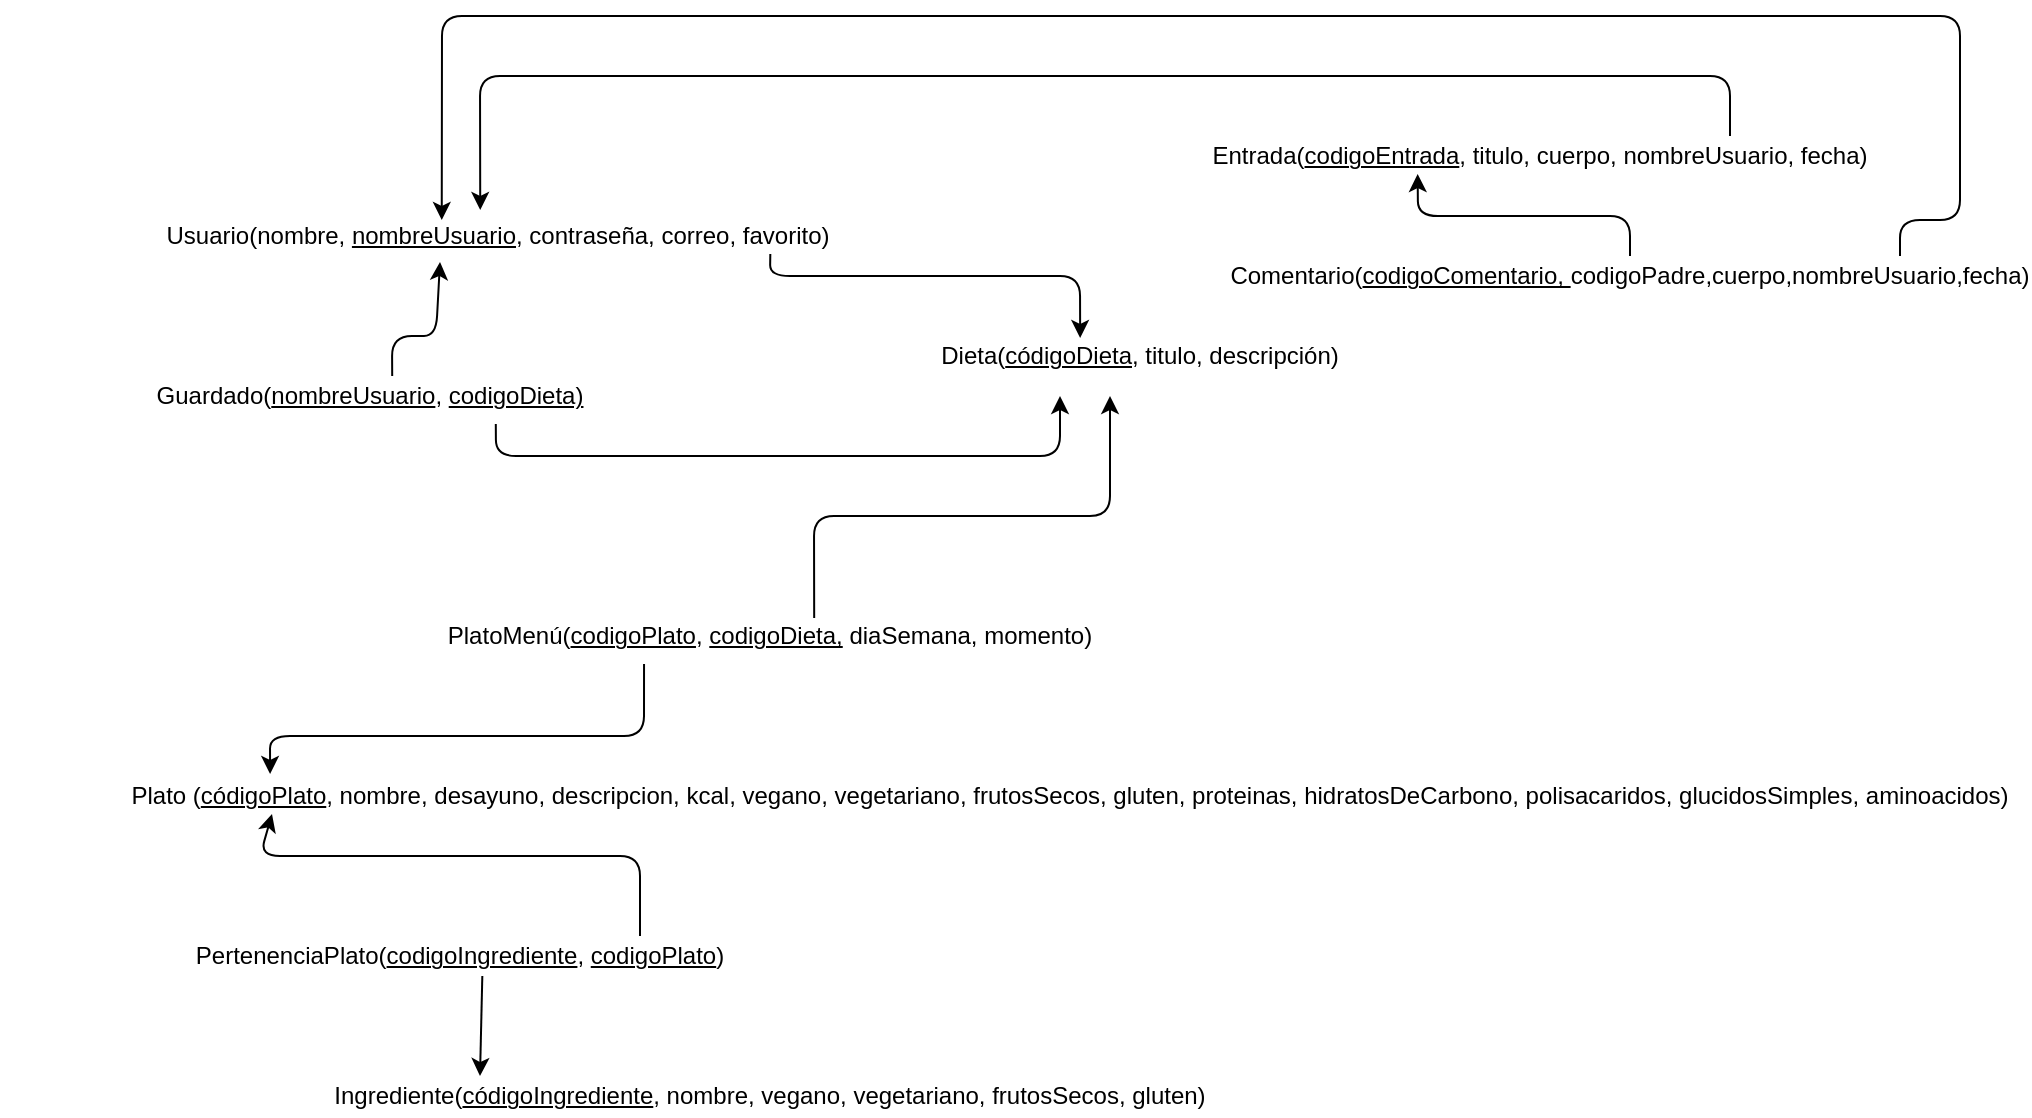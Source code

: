<mxfile version="12.9.4" type="github">
  <diagram id="29hRNnKXACexP1v_duyr" name="Page-1">
    <mxGraphModel dx="2249" dy="794" grid="1" gridSize="10" guides="1" tooltips="1" connect="1" arrows="1" fold="1" page="1" pageScale="1" pageWidth="827" pageHeight="1169" math="0" shadow="0">
      <root>
        <mxCell id="0" />
        <mxCell id="1" parent="0" />
        <mxCell id="Ck8MsScD6dfkMRM8H-GI-1" value="Usuario(nombre, &lt;u&gt;nombreUsuario&lt;/u&gt;, contraseña, correo, favorito)" style="text;html=1;strokeColor=none;fillColor=none;align=center;verticalAlign=middle;whiteSpace=wrap;rounded=0;" parent="1" vertex="1">
          <mxGeometry x="44" y="180" width="370" height="20" as="geometry" />
        </mxCell>
        <mxCell id="Ck8MsScD6dfkMRM8H-GI-2" value="Plato (&lt;u&gt;códigoPlato&lt;/u&gt;, nombre, desayuno, descripcion, kcal, vegano, vegetariano, frutosSecos, gluten, proteinas, hidratosDeCarbono, polisacaridos, glucidosSimples, aminoacidos)" style="text;html=1;strokeColor=none;fillColor=none;align=center;verticalAlign=middle;whiteSpace=wrap;rounded=0;" parent="1" vertex="1">
          <mxGeometry x="40" y="460" width="950" height="20" as="geometry" />
        </mxCell>
        <mxCell id="Ck8MsScD6dfkMRM8H-GI-3" value="Ingrediente(&lt;u&gt;códigoIngrediente&lt;/u&gt;, nombre, vegano, vegetariano, frutosSecos, gluten)" style="text;html=1;strokeColor=none;fillColor=none;align=center;verticalAlign=middle;whiteSpace=wrap;rounded=0;" parent="1" vertex="1">
          <mxGeometry x="75" y="610" width="580" height="20" as="geometry" />
        </mxCell>
        <mxCell id="Ck8MsScD6dfkMRM8H-GI-4" value="Dieta(&lt;u&gt;códigoDieta&lt;/u&gt;, titulo, descripción)" style="text;html=1;strokeColor=none;fillColor=none;align=center;verticalAlign=middle;whiteSpace=wrap;rounded=0;" parent="1" vertex="1">
          <mxGeometry x="440" y="240" width="220" height="20" as="geometry" />
        </mxCell>
        <mxCell id="Ck8MsScD6dfkMRM8H-GI-5" value="Guardado(&lt;u&gt;nombreUsuario&lt;/u&gt;, &lt;u&gt;codigoDieta)&lt;/u&gt;" style="text;html=1;strokeColor=none;fillColor=none;align=center;verticalAlign=middle;whiteSpace=wrap;rounded=0;" parent="1" vertex="1">
          <mxGeometry x="-20" y="260" width="370" height="20" as="geometry" />
        </mxCell>
        <mxCell id="Ck8MsScD6dfkMRM8H-GI-6" value="PertenenciaPlato(&lt;u&gt;codigoIngrediente&lt;/u&gt;, &lt;u&gt;codigoPlato&lt;/u&gt;)" style="text;html=1;strokeColor=none;fillColor=none;align=center;verticalAlign=middle;whiteSpace=wrap;rounded=0;" parent="1" vertex="1">
          <mxGeometry x="30" y="540" width="360" height="20" as="geometry" />
        </mxCell>
        <mxCell id="Ck8MsScD6dfkMRM8H-GI-7" value="PlatoMenú(&lt;u&gt;codigoPlato&lt;/u&gt;, &lt;u&gt;codigoDieta,&lt;/u&gt;&amp;nbsp;diaSemana, momento)" style="text;html=1;strokeColor=none;fillColor=none;align=center;verticalAlign=middle;whiteSpace=wrap;rounded=0;" parent="1" vertex="1">
          <mxGeometry x="130" y="380" width="470" height="20" as="geometry" />
        </mxCell>
        <mxCell id="Ck8MsScD6dfkMRM8H-GI-8" value="" style="endArrow=classic;html=1;exitX=0.53;exitY=0;exitDx=0;exitDy=0;exitPerimeter=0;" parent="1" source="Ck8MsScD6dfkMRM8H-GI-5" edge="1">
          <mxGeometry width="50" height="50" relative="1" as="geometry">
            <mxPoint x="210" y="220" as="sourcePoint" />
            <mxPoint x="200" y="203" as="targetPoint" />
            <Array as="points">
              <mxPoint x="176" y="240" />
              <mxPoint x="198" y="240" />
            </Array>
          </mxGeometry>
        </mxCell>
        <mxCell id="Ck8MsScD6dfkMRM8H-GI-9" value="" style="endArrow=classic;html=1;exitX=0.67;exitY=1.2;exitDx=0;exitDy=0;exitPerimeter=0;" parent="1" source="Ck8MsScD6dfkMRM8H-GI-5" edge="1">
          <mxGeometry width="50" height="50" relative="1" as="geometry">
            <mxPoint x="370" y="280" as="sourcePoint" />
            <mxPoint x="510" y="270" as="targetPoint" />
            <Array as="points">
              <mxPoint x="228" y="300" />
              <mxPoint x="510" y="300" />
            </Array>
          </mxGeometry>
        </mxCell>
        <mxCell id="Ck8MsScD6dfkMRM8H-GI-11" value="" style="endArrow=classic;html=1;entryX=0.079;entryY=-0.05;entryDx=0;entryDy=0;entryPerimeter=0;exitX=0.366;exitY=1.2;exitDx=0;exitDy=0;exitPerimeter=0;" parent="1" source="Ck8MsScD6dfkMRM8H-GI-7" target="Ck8MsScD6dfkMRM8H-GI-2" edge="1">
          <mxGeometry width="50" height="50" relative="1" as="geometry">
            <mxPoint x="440" y="420" as="sourcePoint" />
            <mxPoint x="490" y="370" as="targetPoint" />
            <Array as="points">
              <mxPoint x="302" y="440" />
              <mxPoint x="115" y="440" />
            </Array>
          </mxGeometry>
        </mxCell>
        <mxCell id="Ck8MsScD6dfkMRM8H-GI-12" value="" style="endArrow=classic;html=1;entryX=0.25;entryY=0;entryDx=0;entryDy=0;exitX=0.531;exitY=1;exitDx=0;exitDy=0;exitPerimeter=0;" parent="1" source="Ck8MsScD6dfkMRM8H-GI-6" target="Ck8MsScD6dfkMRM8H-GI-3" edge="1">
          <mxGeometry width="50" height="50" relative="1" as="geometry">
            <mxPoint x="390" y="590" as="sourcePoint" />
            <mxPoint x="440" y="540" as="targetPoint" />
          </mxGeometry>
        </mxCell>
        <mxCell id="Ck8MsScD6dfkMRM8H-GI-13" value="" style="endArrow=classic;html=1;entryX=0.08;entryY=0.95;entryDx=0;entryDy=0;entryPerimeter=0;exitX=0.75;exitY=0;exitDx=0;exitDy=0;" parent="1" source="Ck8MsScD6dfkMRM8H-GI-6" target="Ck8MsScD6dfkMRM8H-GI-2" edge="1">
          <mxGeometry width="50" height="50" relative="1" as="geometry">
            <mxPoint x="240" y="550" as="sourcePoint" />
            <mxPoint x="290" y="500" as="targetPoint" />
            <Array as="points">
              <mxPoint x="300" y="500" />
              <mxPoint x="110" y="500" />
            </Array>
          </mxGeometry>
        </mxCell>
        <mxCell id="Ck8MsScD6dfkMRM8H-GI-14" value="" style="endArrow=classic;html=1;exitX=0.547;exitY=0.05;exitDx=0;exitDy=0;exitPerimeter=0;" parent="1" source="Ck8MsScD6dfkMRM8H-GI-7" edge="1">
          <mxGeometry width="50" height="50" relative="1" as="geometry">
            <mxPoint x="280" y="440" as="sourcePoint" />
            <mxPoint x="535" y="270" as="targetPoint" />
            <Array as="points">
              <mxPoint x="387" y="330" />
              <mxPoint x="535" y="330" />
            </Array>
          </mxGeometry>
        </mxCell>
        <mxCell id="Ck8MsScD6dfkMRM8H-GI-15" value="" style="endArrow=classic;html=1;exitX=0.868;exitY=0.95;exitDx=0;exitDy=0;exitPerimeter=0;entryX=0.364;entryY=0.05;entryDx=0;entryDy=0;entryPerimeter=0;" parent="1" source="Ck8MsScD6dfkMRM8H-GI-1" target="Ck8MsScD6dfkMRM8H-GI-4" edge="1">
          <mxGeometry width="50" height="50" relative="1" as="geometry">
            <mxPoint x="430" y="250" as="sourcePoint" />
            <mxPoint x="480" y="200" as="targetPoint" />
            <Array as="points">
              <mxPoint x="365" y="210" />
              <mxPoint x="520" y="210" />
            </Array>
          </mxGeometry>
        </mxCell>
        <mxCell id="ht0k7h-KClMYMFjoketY-1" value="Entrada(&lt;u&gt;codigoEntrada&lt;/u&gt;, titulo, cuerpo, nombreUsuario, fecha)" style="text;html=1;strokeColor=none;fillColor=none;align=center;verticalAlign=middle;whiteSpace=wrap;rounded=0;" parent="1" vertex="1">
          <mxGeometry x="560" y="140" width="380" height="20" as="geometry" />
        </mxCell>
        <mxCell id="ht0k7h-KClMYMFjoketY-3" value="" style="endArrow=classic;html=1;exitX=0.75;exitY=0;exitDx=0;exitDy=0;entryX=0.476;entryY=-0.15;entryDx=0;entryDy=0;entryPerimeter=0;" parent="1" source="ht0k7h-KClMYMFjoketY-1" target="Ck8MsScD6dfkMRM8H-GI-1" edge="1">
          <mxGeometry width="50" height="50" relative="1" as="geometry">
            <mxPoint x="840" y="130" as="sourcePoint" />
            <mxPoint x="220" y="170" as="targetPoint" />
            <Array as="points">
              <mxPoint x="845" y="110" />
              <mxPoint x="560" y="110" />
              <mxPoint x="220" y="110" />
            </Array>
          </mxGeometry>
        </mxCell>
        <mxCell id="ht0k7h-KClMYMFjoketY-4" value="Comentario(&lt;u&gt;codigoComentario,&amp;nbsp;&lt;/u&gt;codigoPadre,cuerpo,nombreUsuario,fecha)" style="text;html=1;strokeColor=none;fillColor=none;align=center;verticalAlign=middle;whiteSpace=wrap;rounded=0;" parent="1" vertex="1">
          <mxGeometry x="680" y="200" width="230" height="20" as="geometry" />
        </mxCell>
        <mxCell id="ht0k7h-KClMYMFjoketY-5" value="" style="endArrow=classic;html=1;entryX=0.339;entryY=0.95;entryDx=0;entryDy=0;entryPerimeter=0;exitX=0.5;exitY=0;exitDx=0;exitDy=0;" parent="1" source="ht0k7h-KClMYMFjoketY-4" target="ht0k7h-KClMYMFjoketY-1" edge="1">
          <mxGeometry width="50" height="50" relative="1" as="geometry">
            <mxPoint x="710" y="220" as="sourcePoint" />
            <mxPoint x="760" y="170" as="targetPoint" />
            <Array as="points">
              <mxPoint x="795" y="180" />
              <mxPoint x="689" y="180" />
            </Array>
          </mxGeometry>
        </mxCell>
        <mxCell id="ht0k7h-KClMYMFjoketY-6" value="" style="endArrow=classic;html=1;entryX=0.424;entryY=0.1;entryDx=0;entryDy=0;entryPerimeter=0;" parent="1" target="Ck8MsScD6dfkMRM8H-GI-1" edge="1">
          <mxGeometry width="50" height="50" relative="1" as="geometry">
            <mxPoint x="930" y="200" as="sourcePoint" />
            <mxPoint x="230" y="170" as="targetPoint" />
            <Array as="points">
              <mxPoint x="930" y="182" />
              <mxPoint x="960" y="182" />
              <mxPoint x="960" y="80" />
              <mxPoint x="920" y="80" />
              <mxPoint x="201" y="80" />
            </Array>
          </mxGeometry>
        </mxCell>
      </root>
    </mxGraphModel>
  </diagram>
</mxfile>
